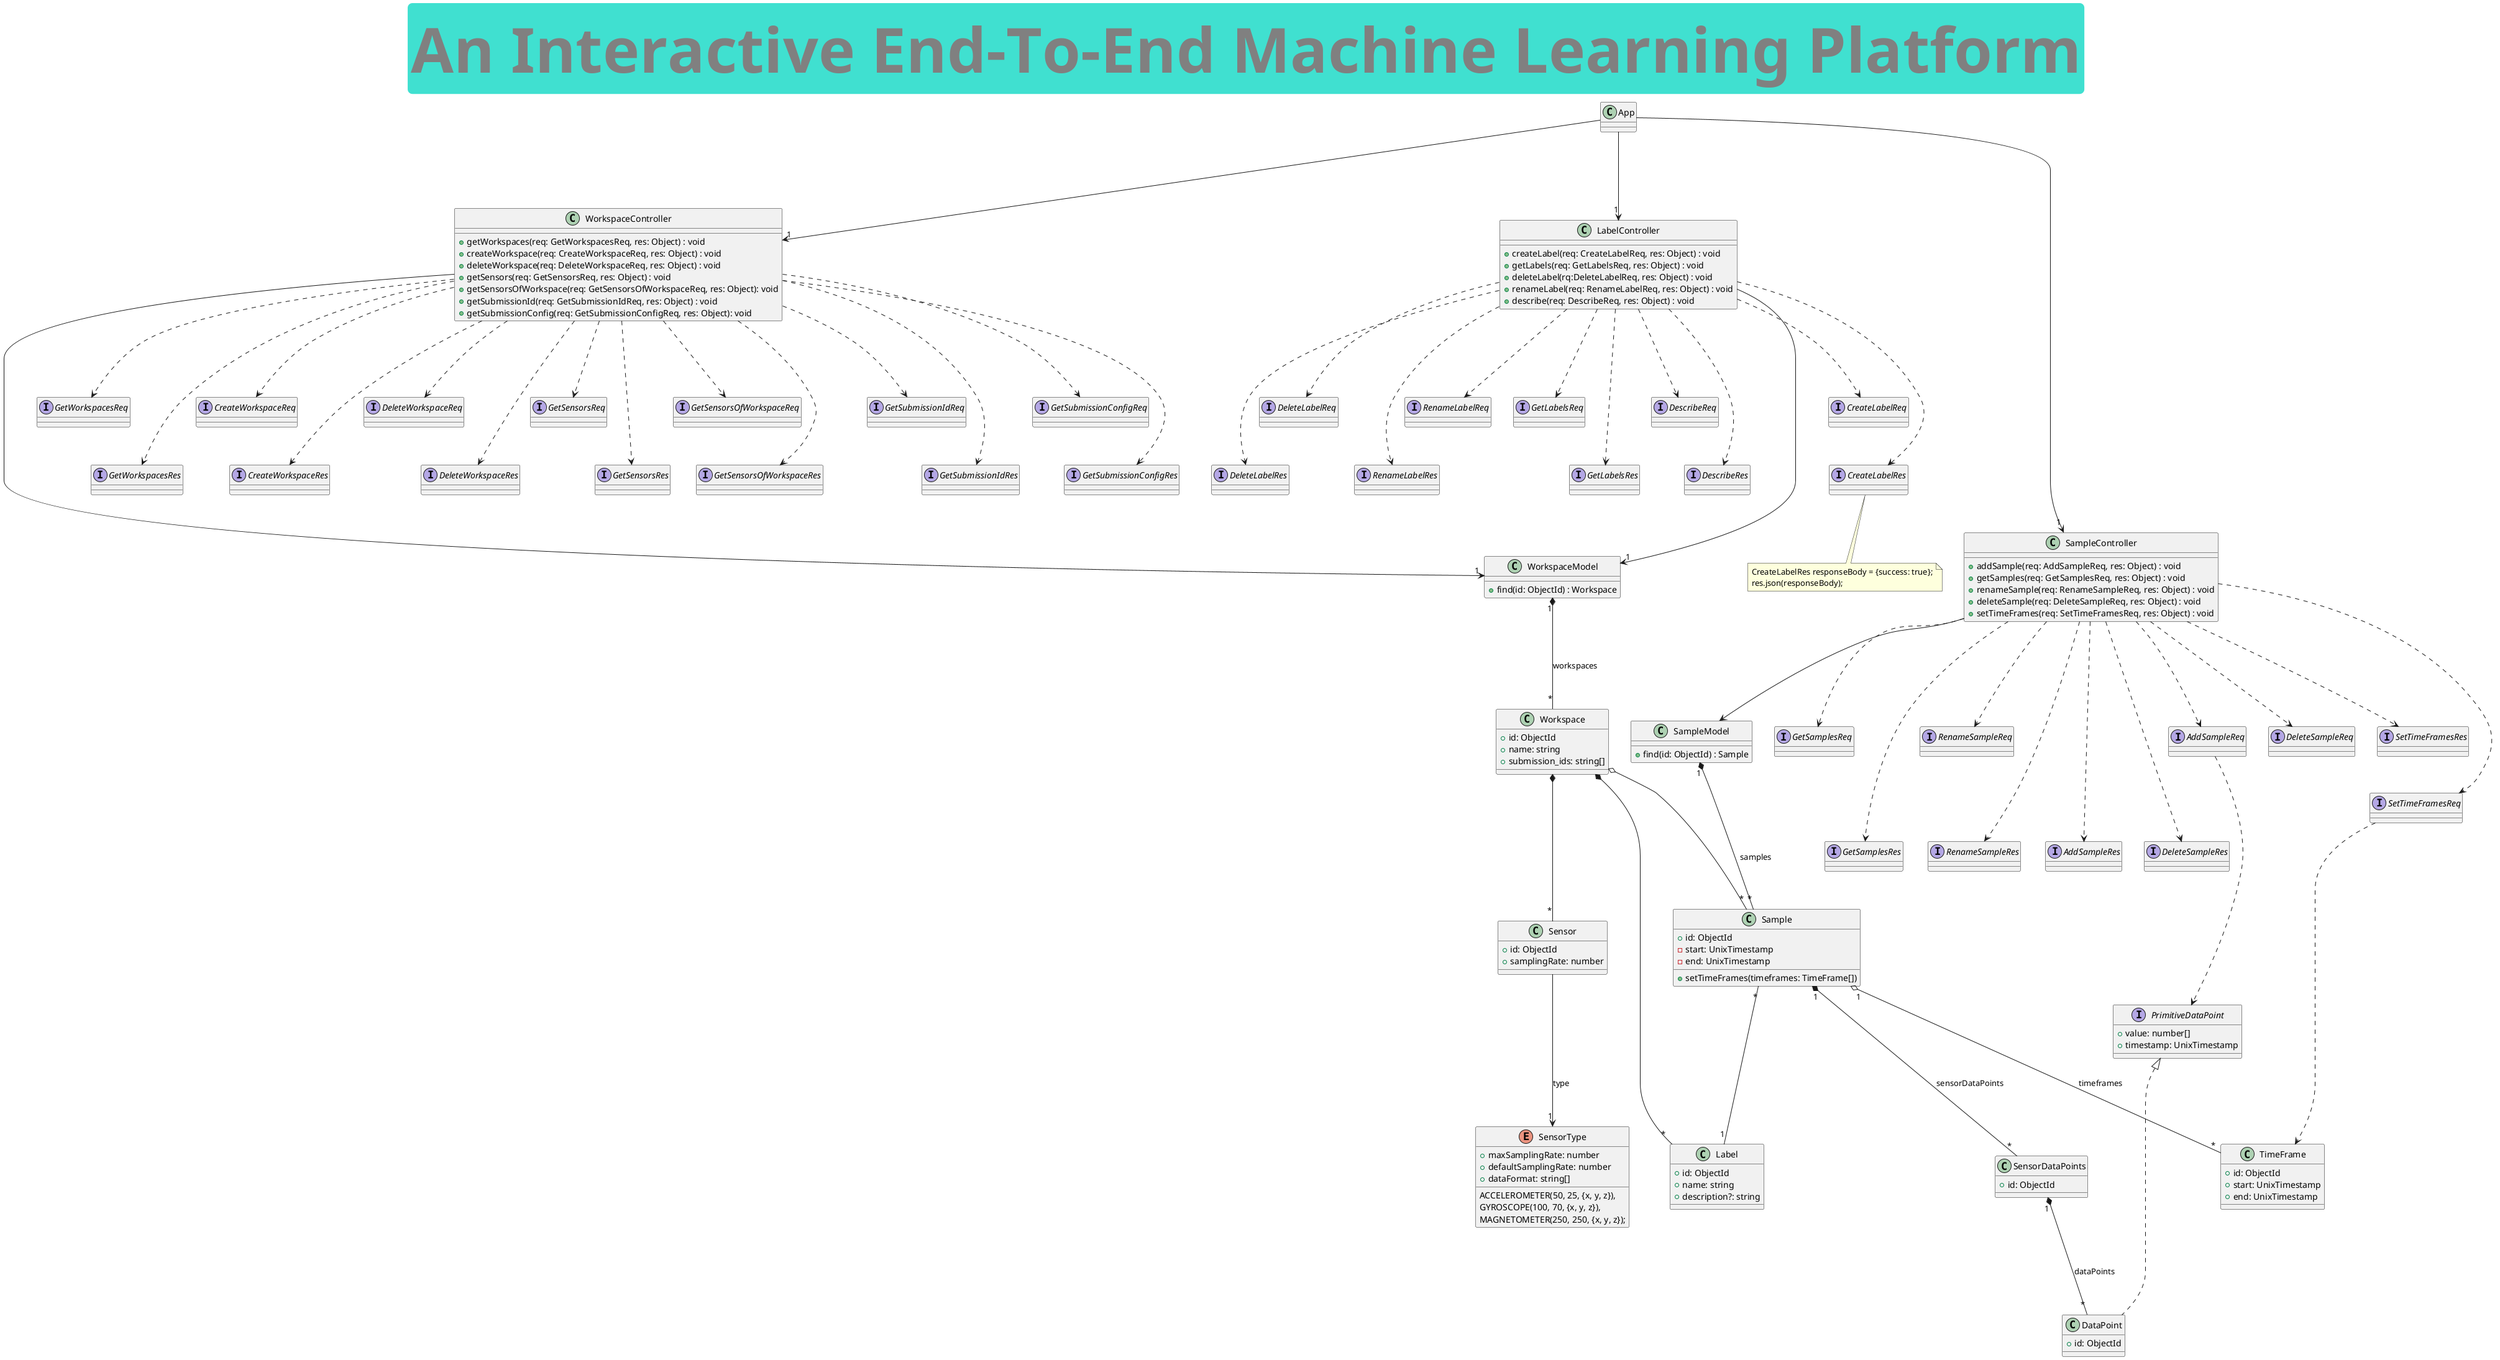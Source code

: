 @startuml ExpressApp

skinparam titleFontSize 100
skinparam titleFontColor grey
skinparam titleBorderRoundCorner 15
skinparam titleBorderThickness 2
skinparam titleBackgroundColor Turquoise

title An Interactive End-To-End Machine Learning Platform

class App{

}

App ---> "1" WorkspaceController
App ---> "1" LabelController
App ---> "1" SampleController

' ----------- LabelController ----------------

interface CreateLabelReq {
}

interface CreateLabelRes {
}

CreateLabelReq -[hidden]-> CreateLabelRes

interface GetLabelsReq {
}

interface GetLabelsRes {
}

GetLabelsReq -[hidden]-> GetLabelsRes

interface DeleteLabelReq {
}

interface DeleteLabelRes {
}

DeleteLabelReq -[hidden]-> DeleteLabelRes

interface RenameLabelReq {
}

interface RenameLabelRes {
    
}

RenameLabelReq -[hidden]-> RenameLabelRes

interface DescribeReq {
}

interface DescribeRes {
    
}

DescribeReq -[hidden]-> DescribeRes

class LabelController {
    +createLabel(req: CreateLabelReq, res: Object) : void
    +getLabels(req: GetLabelsReq, res: Object) : void
    +deleteLabel(rq:DeleteLabelReq, res: Object) : void
    +renameLabel(req: RenameLabelReq, res: Object) : void
    +describe(req: DescribeReq, res: Object) : void
}

LabelController -----> "1" WorkspaceModel

LabelController ...> CreateLabelReq
LabelController ...> CreateLabelRes
note bottom of CreateLabelRes: CreateLabelRes responseBody = {success: true};\nres.json(responseBody);

LabelController ...> GetLabelsReq
LabelController ...> GetLabelsRes

LabelController ...> DeleteLabelReq
LabelController ...> DeleteLabelRes

LabelController ...> RenameLabelReq
LabelController ...> RenameLabelRes

LabelController ...> DescribeReq
LabelController ...> DescribeRes

' ------------- WorkspaceController ----------

interface GetWorkspacesReq {
}

interface GetWorkspacesRes {
}

GetWorkspacesReq -[hidden]-> GetWorkspacesRes

interface CreateWorkspaceReq {
}

interface CreateWorkspaceRes {
}

CreateWorkspaceReq -[hidden]-> CreateWorkspaceRes

interface DeleteWorkspaceReq {
}

interface DeleteWorkspaceRes {
    
}

DeleteWorkspaceReq -[hidden]-> DeleteWorkspaceRes

interface GetSensorsReq {
}

interface GetSensorsRes {
}

GetSensorsReq -[hidden]-> GetSensorsRes

interface GetSensorsOfWorkspaceReq {
}

interface GetSensorsOfWorkspaceRes {
}

GetSensorsOfWorkspaceReq -[hidden]-> GetSensorsOfWorkspaceRes

interface GetSubmissionIdReq {
}

interface GetSubmissionIdRes {
}

GetSubmissionIdReq -[hidden]-> GetSubmissionIdRes

interface GetSubmissionConfigReq {
}

interface GetSubmissionConfigRes {
}

GetSubmissionConfigReq -[hidden]-> GetSubmissionConfigRes

class WorkspaceController {
    +getWorkspaces(req: GetWorkspacesReq, res: Object) : void
    +createWorkspace(req: CreateWorkspaceReq, res: Object) : void
    +deleteWorkspace(req: DeleteWorkspaceReq, res: Object) : void
    +getSensors(req: GetSensorsReq, res: Object) : void
    +getSensorsOfWorkspace(req: GetSensorsOfWorkspaceReq, res: Object): void
    +getSubmissionId(req: GetSubmissionIdReq, res: Object) : void
    +getSubmissionConfig(req: GetSubmissionConfigReq, res: Object): void
}

WorkspaceController ...> GetWorkspacesReq
WorkspaceController ...> GetWorkspacesRes
WorkspaceController ...> CreateWorkspaceReq
WorkspaceController ...> CreateWorkspaceRes
WorkspaceController ...> DeleteWorkspaceReq
WorkspaceController ...> DeleteWorkspaceRes
WorkspaceController ...> GetSensorsReq
WorkspaceController ...> GetSensorsRes
WorkspaceController ...> GetSensorsOfWorkspaceReq
WorkspaceController ...> GetSensorsOfWorkspaceRes
WorkspaceController ...> GetSubmissionIdReq
WorkspaceController ...> GetSubmissionIdRes
WorkspaceController ...> GetSubmissionConfigReq
WorkspaceController ...> GetSubmissionConfigRes

WorkspaceController ---> "1" WorkspaceModel

'------------------ Sensor/Sample -----------------------

enum SensorType {
    ACCELEROMETER(50, 25, {x, y, z}),
    GYROSCOPE(100, 70, {x, y, z}),
    MAGNETOMETER(250, 250, {x, y, z});

    +maxSamplingRate: number
    +defaultSamplingRate: number
    +dataFormat: string[]
}

' Schema
class Sensor {
    +id: ObjectId
    +samplingRate: number
}

Sensor ---> "1" SensorType :type

interface PrimitiveDataPoint {
    +value: number[]
    +timestamp: UnixTimestamp
}

class DataPoint implements PrimitiveDataPoint {
    +id: ObjectId
}

class SensorDataPoints {
    +id: ObjectId
}

SensorDataPoints "1" *--- "*" DataPoint : dataPoints

' Schema
class TimeFrame {
    +id: ObjectId
    +start: UnixTimestamp
    +end: UnixTimestamp
}

' Schema
class Sample {
    +id: ObjectId
    -start: UnixTimestamp
    -end: UnixTimestamp
    +setTimeFrames(timeframes: TimeFrame[])
}

' aggregation or relation?
Sample "1" o--- "*" TimeFrame : timeframes

Sample "*" --- "1" Label
Sample "1" *--- "*" SensorDataPoints : sensorDataPoints

' mongoose.Model<Sample>
class SampleModel {
    +find(id: ObjectId) : Sample
}

SampleModel "1" *--- "*" Sample : samples

' Schema
class Label {
    +id: ObjectId
    +name: string
    +description?: string
}

' Schema
class Workspace {
    +id: ObjectId
    +name: string
    +submission_ids: string[]
}

Workspace *--- "*" Label
Workspace *--- "*" Sensor
Workspace o--- "*" Sample

' mongoose.Model<Workspace>
class WorkspaceModel {
    +find(id: ObjectId) : Workspace
}

WorkspaceModel "1" *--- "*" Workspace : workspaces

' --------------- SampleController -------------------

interface AddSampleReq {
}

AddSampleReq ...> PrimitiveDataPoint

interface AddSampleRes {
}

AddSampleReq -[hidden]-> AddSampleRes

interface GetSamplesReq {
}

interface GetSamplesRes {
}

GetSamplesReq -[hidden]-> GetSamplesRes

interface RenameSampleReq {
}

interface RenameSampleRes {
}

RenameSampleReq -[hidden]-> RenameSampleRes

interface DeleteSampleReq {
}

interface DeleteSampleRes {
}

DeleteSampleReq -[hidden]-> DeleteSampleRes

interface SetTimeFramesReq {
}

SetTimeFramesReq ...> TimeFrame

interface SetTimeFramesRes {
}

class SampleController {
    +addSample(req: AddSampleReq, res: Object) : void
    +getSamples(req: GetSamplesReq, res: Object) : void
    +renameSample(req: RenameSampleReq, res: Object) : void
    +deleteSample(req: DeleteSampleReq, res: Object) : void
    +setTimeFrames(req: SetTimeFramesReq, res: Object) : void
}

    SampleController ...> AddSampleReq
    SampleController ...> AddSampleRes
    SampleController ...> GetSamplesReq
    SampleController ...> GetSamplesRes
    SampleController ...> RenameSampleReq
    SampleController ...> RenameSampleRes
    SampleController ...> DeleteSampleReq
    SampleController ...> DeleteSampleRes
    SampleController ...> SetTimeFramesReq
    SampleController ...> SetTimeFramesRes

    SampleController ---> SampleModel

    @enduml